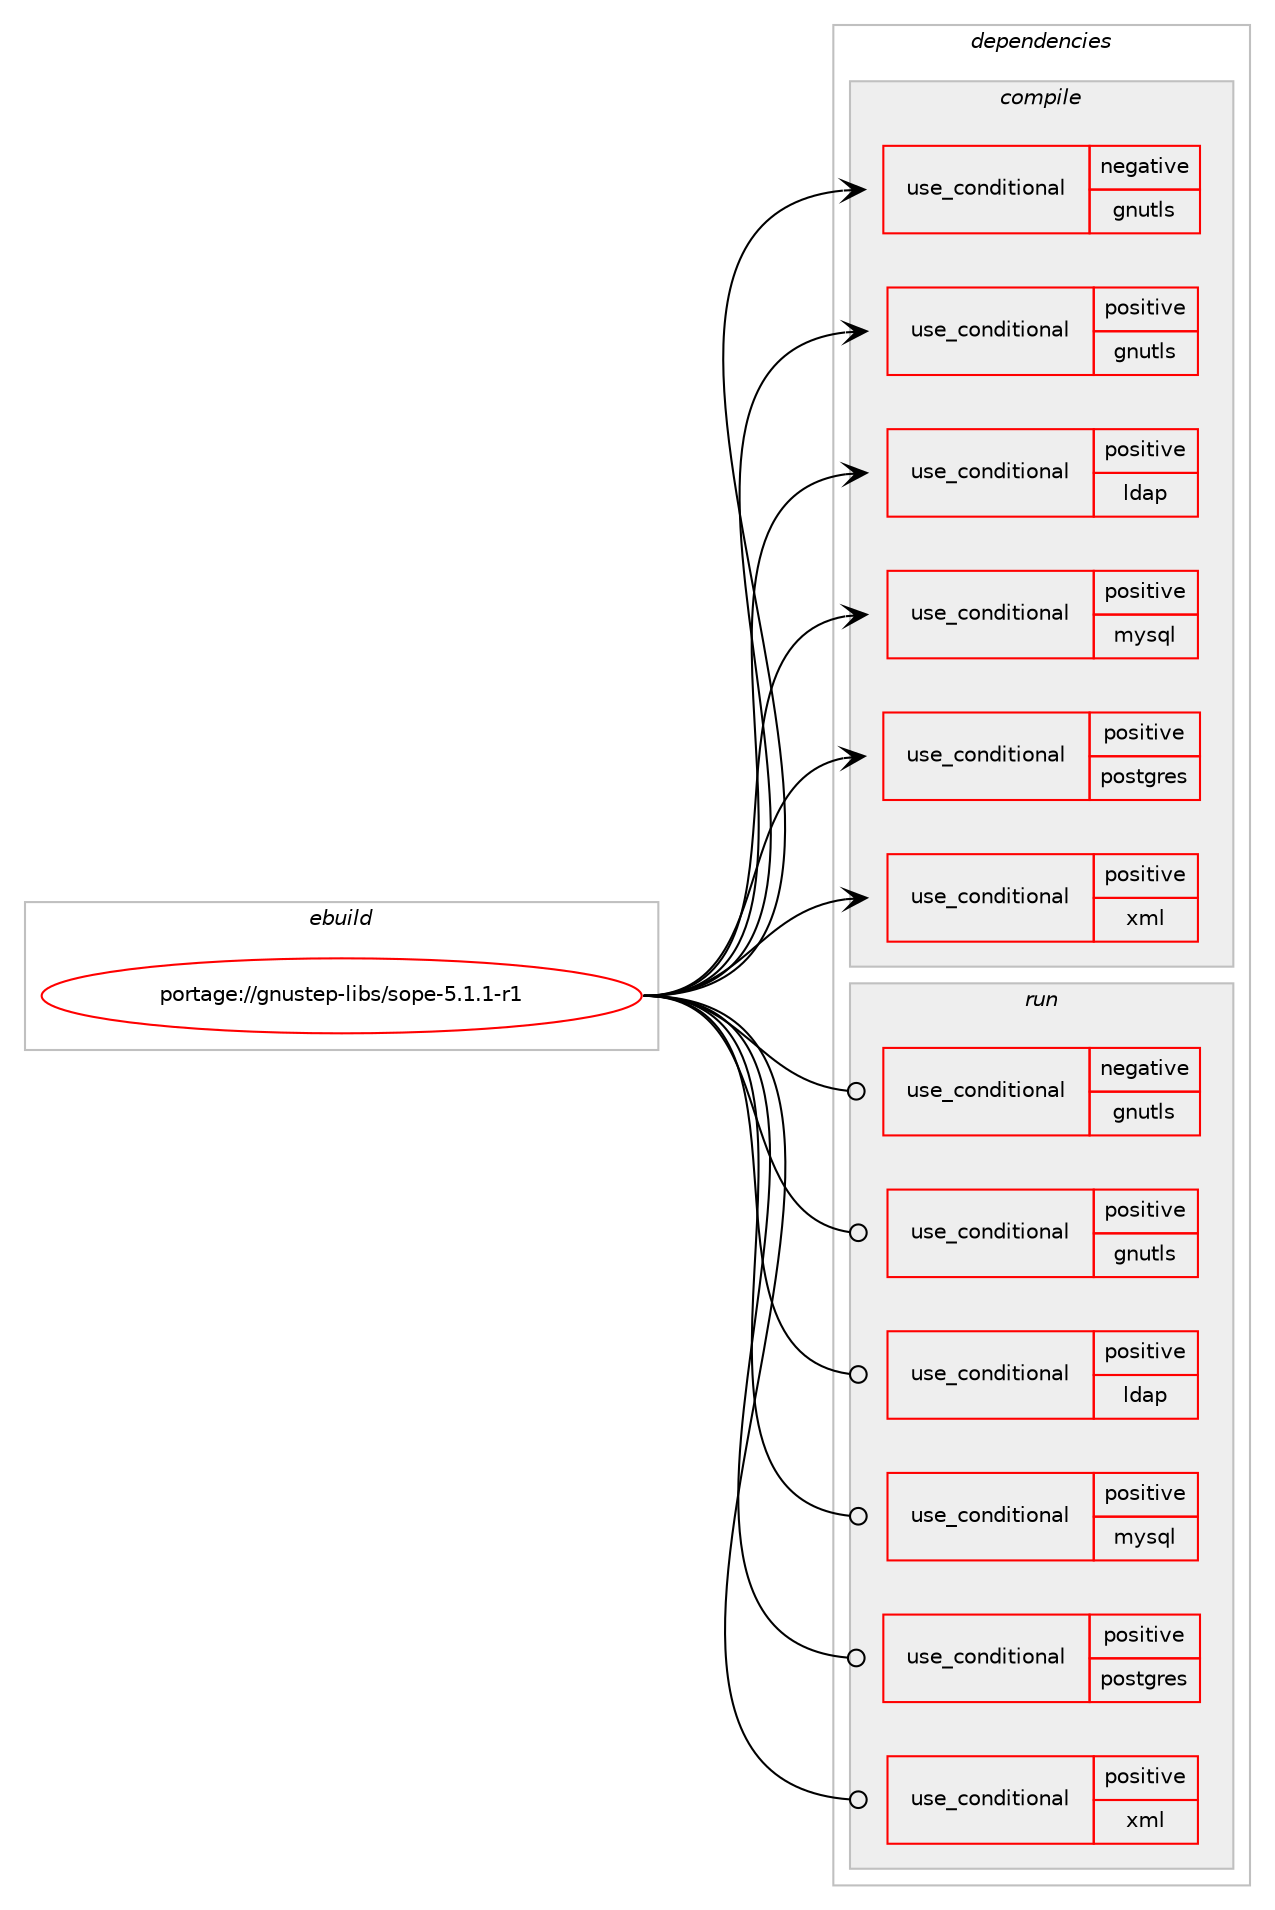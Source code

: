 digraph prolog {

# *************
# Graph options
# *************

newrank=true;
concentrate=true;
compound=true;
graph [rankdir=LR,fontname=Helvetica,fontsize=10,ranksep=1.5];#, ranksep=2.5, nodesep=0.2];
edge  [arrowhead=vee];
node  [fontname=Helvetica,fontsize=10];

# **********
# The ebuild
# **********

subgraph cluster_leftcol {
color=gray;
rank=same;
label=<<i>ebuild</i>>;
id [label="portage://gnustep-libs/sope-5.1.1-r1", color=red, width=4, href="../gnustep-libs/sope-5.1.1-r1.svg"];
}

# ****************
# The dependencies
# ****************

subgraph cluster_midcol {
color=gray;
label=<<i>dependencies</i>>;
subgraph cluster_compile {
fillcolor="#eeeeee";
style=filled;
label=<<i>compile</i>>;
subgraph cond64600 {
dependency120628 [label=<<TABLE BORDER="0" CELLBORDER="1" CELLSPACING="0" CELLPADDING="4"><TR><TD ROWSPAN="3" CELLPADDING="10">use_conditional</TD></TR><TR><TD>negative</TD></TR><TR><TD>gnutls</TD></TR></TABLE>>, shape=none, color=red];
# *** BEGIN UNKNOWN DEPENDENCY TYPE (TODO) ***
# dependency120628 -> package_dependency(portage://gnustep-libs/sope-5.1.1-r1,install,no,dev-libs,openssl,none,[,,],[slot(0),equal],[])
# *** END UNKNOWN DEPENDENCY TYPE (TODO) ***

}
id:e -> dependency120628:w [weight=20,style="solid",arrowhead="vee"];
subgraph cond64601 {
dependency120629 [label=<<TABLE BORDER="0" CELLBORDER="1" CELLSPACING="0" CELLPADDING="4"><TR><TD ROWSPAN="3" CELLPADDING="10">use_conditional</TD></TR><TR><TD>positive</TD></TR><TR><TD>gnutls</TD></TR></TABLE>>, shape=none, color=red];
# *** BEGIN UNKNOWN DEPENDENCY TYPE (TODO) ***
# dependency120629 -> package_dependency(portage://gnustep-libs/sope-5.1.1-r1,install,no,net-libs,gnutls,none,[,,],any_same_slot,[])
# *** END UNKNOWN DEPENDENCY TYPE (TODO) ***

}
id:e -> dependency120629:w [weight=20,style="solid",arrowhead="vee"];
subgraph cond64602 {
dependency120630 [label=<<TABLE BORDER="0" CELLBORDER="1" CELLSPACING="0" CELLPADDING="4"><TR><TD ROWSPAN="3" CELLPADDING="10">use_conditional</TD></TR><TR><TD>positive</TD></TR><TR><TD>ldap</TD></TR></TABLE>>, shape=none, color=red];
# *** BEGIN UNKNOWN DEPENDENCY TYPE (TODO) ***
# dependency120630 -> package_dependency(portage://gnustep-libs/sope-5.1.1-r1,install,no,net-nds,openldap,none,[,,],any_same_slot,[])
# *** END UNKNOWN DEPENDENCY TYPE (TODO) ***

}
id:e -> dependency120630:w [weight=20,style="solid",arrowhead="vee"];
subgraph cond64603 {
dependency120631 [label=<<TABLE BORDER="0" CELLBORDER="1" CELLSPACING="0" CELLPADDING="4"><TR><TD ROWSPAN="3" CELLPADDING="10">use_conditional</TD></TR><TR><TD>positive</TD></TR><TR><TD>mysql</TD></TR></TABLE>>, shape=none, color=red];
# *** BEGIN UNKNOWN DEPENDENCY TYPE (TODO) ***
# dependency120631 -> package_dependency(portage://gnustep-libs/sope-5.1.1-r1,install,no,dev-db,mysql-connector-c,none,[,,],any_same_slot,[])
# *** END UNKNOWN DEPENDENCY TYPE (TODO) ***

}
id:e -> dependency120631:w [weight=20,style="solid",arrowhead="vee"];
subgraph cond64604 {
dependency120632 [label=<<TABLE BORDER="0" CELLBORDER="1" CELLSPACING="0" CELLPADDING="4"><TR><TD ROWSPAN="3" CELLPADDING="10">use_conditional</TD></TR><TR><TD>positive</TD></TR><TR><TD>postgres</TD></TR></TABLE>>, shape=none, color=red];
# *** BEGIN UNKNOWN DEPENDENCY TYPE (TODO) ***
# dependency120632 -> package_dependency(portage://gnustep-libs/sope-5.1.1-r1,install,no,dev-db,postgresql,none,[,,],any_same_slot,[])
# *** END UNKNOWN DEPENDENCY TYPE (TODO) ***

}
id:e -> dependency120632:w [weight=20,style="solid",arrowhead="vee"];
subgraph cond64605 {
dependency120633 [label=<<TABLE BORDER="0" CELLBORDER="1" CELLSPACING="0" CELLPADDING="4"><TR><TD ROWSPAN="3" CELLPADDING="10">use_conditional</TD></TR><TR><TD>positive</TD></TR><TR><TD>xml</TD></TR></TABLE>>, shape=none, color=red];
# *** BEGIN UNKNOWN DEPENDENCY TYPE (TODO) ***
# dependency120633 -> package_dependency(portage://gnustep-libs/sope-5.1.1-r1,install,no,dev-libs,libxml2,none,[,,],[slot(2)],[])
# *** END UNKNOWN DEPENDENCY TYPE (TODO) ***

}
id:e -> dependency120633:w [weight=20,style="solid",arrowhead="vee"];
# *** BEGIN UNKNOWN DEPENDENCY TYPE (TODO) ***
# id -> package_dependency(portage://gnustep-libs/sope-5.1.1-r1,install,no,sys-libs,zlib,none,[,,],[],[])
# *** END UNKNOWN DEPENDENCY TYPE (TODO) ***

# *** BEGIN UNKNOWN DEPENDENCY TYPE (TODO) ***
# id -> package_dependency(portage://gnustep-libs/sope-5.1.1-r1,install,no,virtual,gnustep-back,none,[,,],[],[])
# *** END UNKNOWN DEPENDENCY TYPE (TODO) ***

}
subgraph cluster_compileandrun {
fillcolor="#eeeeee";
style=filled;
label=<<i>compile and run</i>>;
}
subgraph cluster_run {
fillcolor="#eeeeee";
style=filled;
label=<<i>run</i>>;
subgraph cond64606 {
dependency120634 [label=<<TABLE BORDER="0" CELLBORDER="1" CELLSPACING="0" CELLPADDING="4"><TR><TD ROWSPAN="3" CELLPADDING="10">use_conditional</TD></TR><TR><TD>negative</TD></TR><TR><TD>gnutls</TD></TR></TABLE>>, shape=none, color=red];
# *** BEGIN UNKNOWN DEPENDENCY TYPE (TODO) ***
# dependency120634 -> package_dependency(portage://gnustep-libs/sope-5.1.1-r1,run,no,dev-libs,openssl,none,[,,],[slot(0),equal],[])
# *** END UNKNOWN DEPENDENCY TYPE (TODO) ***

}
id:e -> dependency120634:w [weight=20,style="solid",arrowhead="odot"];
subgraph cond64607 {
dependency120635 [label=<<TABLE BORDER="0" CELLBORDER="1" CELLSPACING="0" CELLPADDING="4"><TR><TD ROWSPAN="3" CELLPADDING="10">use_conditional</TD></TR><TR><TD>positive</TD></TR><TR><TD>gnutls</TD></TR></TABLE>>, shape=none, color=red];
# *** BEGIN UNKNOWN DEPENDENCY TYPE (TODO) ***
# dependency120635 -> package_dependency(portage://gnustep-libs/sope-5.1.1-r1,run,no,net-libs,gnutls,none,[,,],any_same_slot,[])
# *** END UNKNOWN DEPENDENCY TYPE (TODO) ***

}
id:e -> dependency120635:w [weight=20,style="solid",arrowhead="odot"];
subgraph cond64608 {
dependency120636 [label=<<TABLE BORDER="0" CELLBORDER="1" CELLSPACING="0" CELLPADDING="4"><TR><TD ROWSPAN="3" CELLPADDING="10">use_conditional</TD></TR><TR><TD>positive</TD></TR><TR><TD>ldap</TD></TR></TABLE>>, shape=none, color=red];
# *** BEGIN UNKNOWN DEPENDENCY TYPE (TODO) ***
# dependency120636 -> package_dependency(portage://gnustep-libs/sope-5.1.1-r1,run,no,net-nds,openldap,none,[,,],any_same_slot,[])
# *** END UNKNOWN DEPENDENCY TYPE (TODO) ***

}
id:e -> dependency120636:w [weight=20,style="solid",arrowhead="odot"];
subgraph cond64609 {
dependency120637 [label=<<TABLE BORDER="0" CELLBORDER="1" CELLSPACING="0" CELLPADDING="4"><TR><TD ROWSPAN="3" CELLPADDING="10">use_conditional</TD></TR><TR><TD>positive</TD></TR><TR><TD>mysql</TD></TR></TABLE>>, shape=none, color=red];
# *** BEGIN UNKNOWN DEPENDENCY TYPE (TODO) ***
# dependency120637 -> package_dependency(portage://gnustep-libs/sope-5.1.1-r1,run,no,dev-db,mysql-connector-c,none,[,,],any_same_slot,[])
# *** END UNKNOWN DEPENDENCY TYPE (TODO) ***

}
id:e -> dependency120637:w [weight=20,style="solid",arrowhead="odot"];
subgraph cond64610 {
dependency120638 [label=<<TABLE BORDER="0" CELLBORDER="1" CELLSPACING="0" CELLPADDING="4"><TR><TD ROWSPAN="3" CELLPADDING="10">use_conditional</TD></TR><TR><TD>positive</TD></TR><TR><TD>postgres</TD></TR></TABLE>>, shape=none, color=red];
# *** BEGIN UNKNOWN DEPENDENCY TYPE (TODO) ***
# dependency120638 -> package_dependency(portage://gnustep-libs/sope-5.1.1-r1,run,no,dev-db,postgresql,none,[,,],any_same_slot,[])
# *** END UNKNOWN DEPENDENCY TYPE (TODO) ***

}
id:e -> dependency120638:w [weight=20,style="solid",arrowhead="odot"];
subgraph cond64611 {
dependency120639 [label=<<TABLE BORDER="0" CELLBORDER="1" CELLSPACING="0" CELLPADDING="4"><TR><TD ROWSPAN="3" CELLPADDING="10">use_conditional</TD></TR><TR><TD>positive</TD></TR><TR><TD>xml</TD></TR></TABLE>>, shape=none, color=red];
# *** BEGIN UNKNOWN DEPENDENCY TYPE (TODO) ***
# dependency120639 -> package_dependency(portage://gnustep-libs/sope-5.1.1-r1,run,no,dev-libs,libxml2,none,[,,],[slot(2)],[])
# *** END UNKNOWN DEPENDENCY TYPE (TODO) ***

}
id:e -> dependency120639:w [weight=20,style="solid",arrowhead="odot"];
# *** BEGIN UNKNOWN DEPENDENCY TYPE (TODO) ***
# id -> package_dependency(portage://gnustep-libs/sope-5.1.1-r1,run,no,sys-libs,zlib,none,[,,],[],[])
# *** END UNKNOWN DEPENDENCY TYPE (TODO) ***

# *** BEGIN UNKNOWN DEPENDENCY TYPE (TODO) ***
# id -> package_dependency(portage://gnustep-libs/sope-5.1.1-r1,run,no,virtual,gnustep-back,none,[,,],[],[])
# *** END UNKNOWN DEPENDENCY TYPE (TODO) ***

}
}

# **************
# The candidates
# **************

subgraph cluster_choices {
rank=same;
color=gray;
label=<<i>candidates</i>>;

}

}
